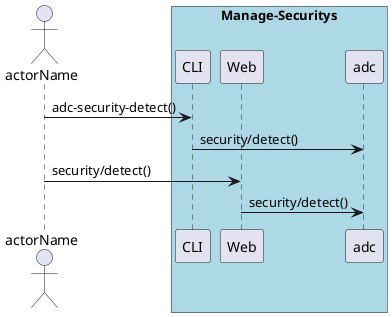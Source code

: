 @startuml
Actor "actorName" as A

box "Manage-Securitys" #lightblue
participant CLI as CLI
participant Web as Web
participant "adc" as S
A -> CLI : adc-security-detect()
CLI -> S : security/detect()
A -> Web : security/detect()
Web -> S : security/detect()
end box

@enduml
